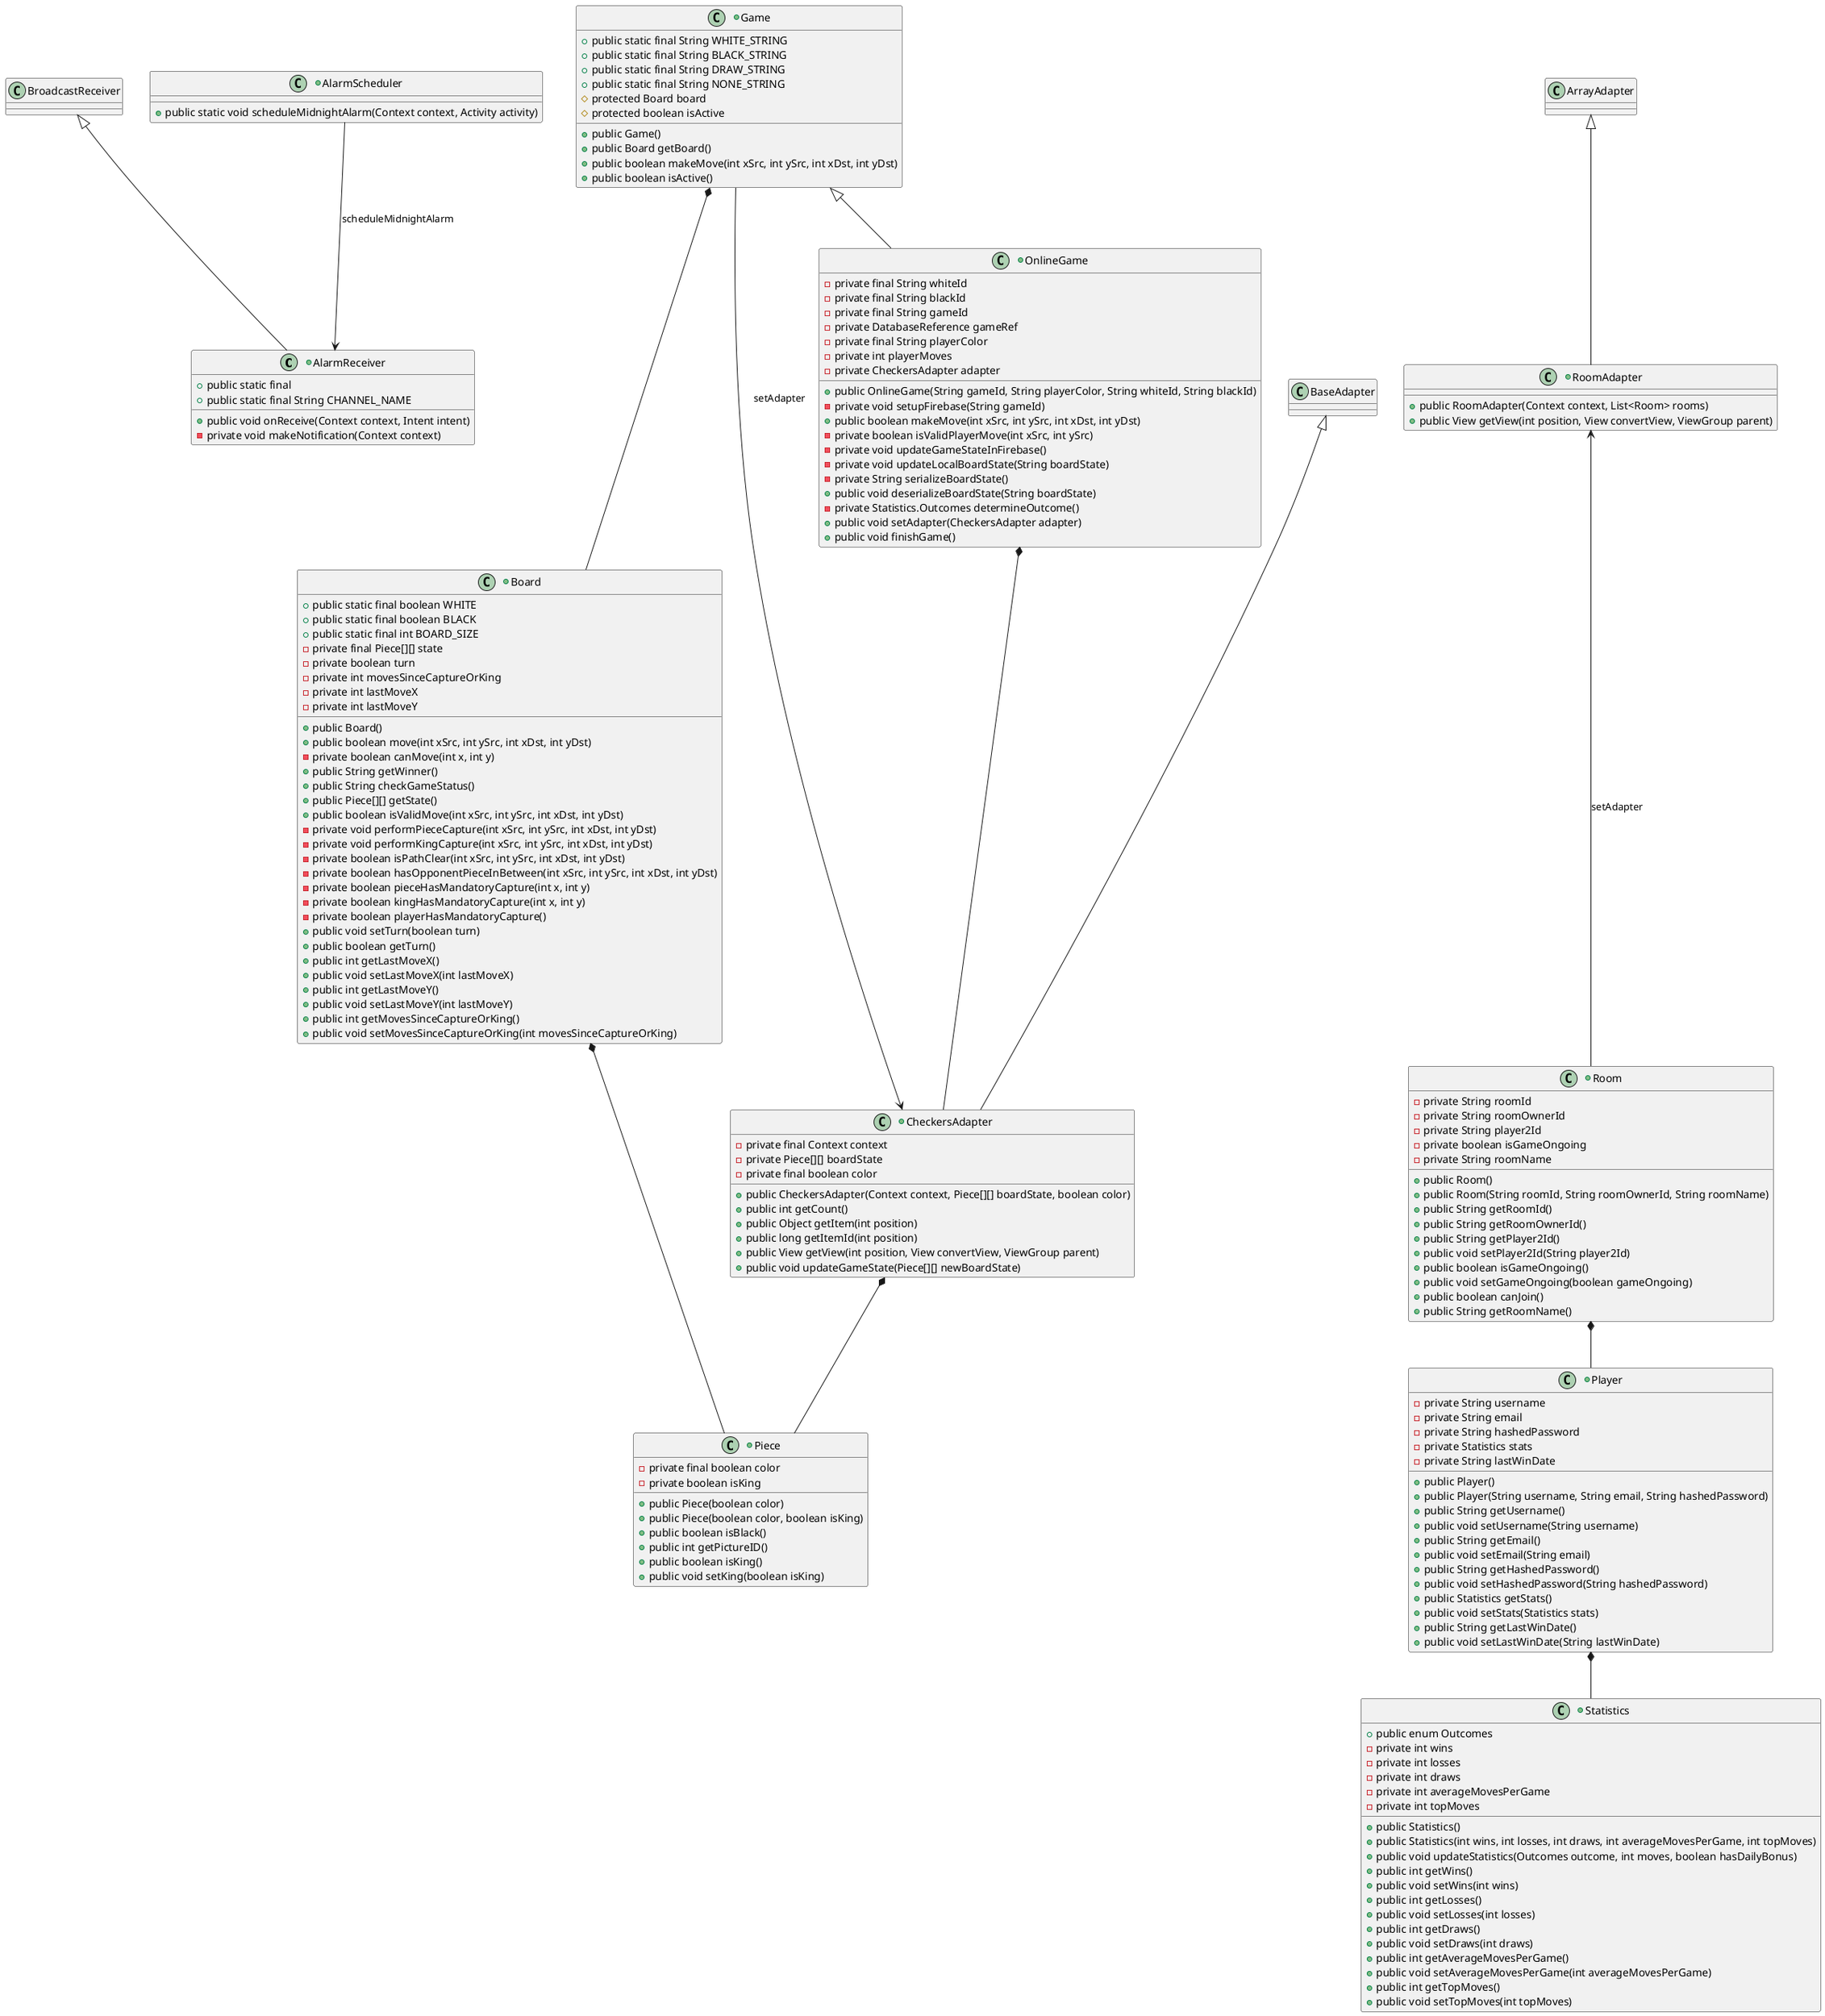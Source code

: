 @startuml
' https://plantuml.com/class-diagram

+class AlarmReceiver extends BroadcastReceiver
{
    +public static final
    +public static final String CHANNEL_NAME
    +public void onReceive(Context context, Intent intent)
    -private void makeNotification(Context context)
}

+class AlarmScheduler
{
    +public static void scheduleMidnightAlarm(Context context, Activity activity)
}

+class Board
{
    +public static final boolean WHITE
    +public static final boolean BLACK
    +public static final int BOARD_SIZE
    -private final Piece[][] state
    -private boolean turn
    -private int movesSinceCaptureOrKing
    -private int lastMoveX
    -private int lastMoveY
    +public Board()
    +public boolean move(int xSrc, int ySrc, int xDst, int yDst)
    -private boolean canMove(int x, int y)
    +public String getWinner()
    +public String checkGameStatus()
    +public Piece[][] getState()
    +public boolean isValidMove(int xSrc, int ySrc, int xDst, int yDst)
    -private void performPieceCapture(int xSrc, int ySrc, int xDst, int yDst)
    -private void performKingCapture(int xSrc, int ySrc, int xDst, int yDst)
    -private boolean isPathClear(int xSrc, int ySrc, int xDst, int yDst)
    -private boolean hasOpponentPieceInBetween(int xSrc, int ySrc, int xDst, int yDst)
    -private boolean pieceHasMandatoryCapture(int x, int y)
    -private boolean kingHasMandatoryCapture(int x, int y)
    -private boolean playerHasMandatoryCapture()
    +public void setTurn(boolean turn)
    +public boolean getTurn()
    +public int getLastMoveX()
    +public void setLastMoveX(int lastMoveX)
    +public int getLastMoveY()
    +public void setLastMoveY(int lastMoveY)
    +public int getMovesSinceCaptureOrKing()
    +public void setMovesSinceCaptureOrKing(int movesSinceCaptureOrKing)

}

+class CheckersAdapter extends BaseAdapter
{
    -private final Context context
    -private Piece[][] boardState
    -private final boolean color
    +public CheckersAdapter(Context context, Piece[][] boardState, boolean color)
    +public int getCount()
    +public Object getItem(int position)
    +public long getItemId(int position)
    +public View getView(int position, View convertView, ViewGroup parent)
    +public void updateGameState(Piece[][] newBoardState)
}

+class Game
{
    +public static final String WHITE_STRING
    +public static final String BLACK_STRING
    +public static final String DRAW_STRING
    +public static final String NONE_STRING
    #protected Board board
    #protected boolean isActive
    +public Game()
    +public Board getBoard()
    +public boolean makeMove(int xSrc, int ySrc, int xDst, int yDst)
    +public boolean isActive()
}

+class OnlineGame extends Game
{
    -private final String whiteId
    -private final String blackId
    -private final String gameId
    -private DatabaseReference gameRef
    -private final String playerColor
    -private int playerMoves
    -private CheckersAdapter adapter
    +public OnlineGame(String gameId, String playerColor, String whiteId, String blackId)
    -private void setupFirebase(String gameId)
    +public boolean makeMove(int xSrc, int ySrc, int xDst, int yDst)
    -private boolean isValidPlayerMove(int xSrc, int ySrc)
    -private void updateGameStateInFirebase()
    -private void updateLocalBoardState(String boardState)
    -private String serializeBoardState()
    +public void deserializeBoardState(String boardState)
    -private Statistics.Outcomes determineOutcome()
    +public void setAdapter(CheckersAdapter adapter)
    +public void finishGame()
}

+class Piece
{
    -private final boolean color
    -private boolean isKing
    +public Piece(boolean color)
    +public Piece(boolean color, boolean isKing)
    +public boolean isBlack()
    +public int getPictureID()
    +public boolean isKing()
    +public void setKing(boolean isKing)
}

+class Player
{
    -private String username
    -private String email
    -private String hashedPassword
    -private Statistics stats
    -private String lastWinDate
    +public Player()
    +public Player(String username, String email, String hashedPassword)
    +public String getUsername()
    +public void setUsername(String username)
    +public String getEmail()
    +public void setEmail(String email)
    +public String getHashedPassword()
    +public void setHashedPassword(String hashedPassword)
    +public Statistics getStats()
    +public void setStats(Statistics stats)
    +public String getLastWinDate()
    +public void setLastWinDate(String lastWinDate)
}

+class Room
{
    -private String roomId
    -private String roomOwnerId
    -private String player2Id
    -private boolean isGameOngoing
    -private String roomName
    +public Room()
    +public Room(String roomId, String roomOwnerId, String roomName)
    +public String getRoomId()
    +public String getRoomOwnerId()
    +public String getPlayer2Id()
    +public void setPlayer2Id(String player2Id)
    +public boolean isGameOngoing()
    +public void setGameOngoing(boolean gameOngoing)
    +public boolean canJoin()
    +public String getRoomName()
}

+class RoomAdapter extends ArrayAdapter
{
    +public RoomAdapter(Context context, List<Room> rooms)
    +public View getView(int position, View convertView, ViewGroup parent)
}

+class Statistics
{
    +public enum Outcomes
    -private int wins
    -private int losses
    -private int draws
    -private int averageMovesPerGame
    -private int topMoves
    +public Statistics()
    +public Statistics(int wins, int losses, int draws, int averageMovesPerGame, int topMoves)
    +public void updateStatistics(Outcomes outcome, int moves, boolean hasDailyBonus)
    +public int getWins()
    +public void setWins(int wins)
    +public int getLosses()
    +public void setLosses(int losses)
    +public int getDraws()
    +public void setDraws(int draws)
    +public int getAverageMovesPerGame()
    +public void setAverageMovesPerGame(int averageMovesPerGame)
    +public int getTopMoves()
    +public void setTopMoves(int topMoves)
}

Game *-- Board
Game --> CheckersAdapter : setAdapter
OnlineGame *-- CheckersAdapter
Room *-- Player
RoomAdapter <-- Room : setAdapter
AlarmScheduler --> AlarmReceiver : scheduleMidnightAlarm
Board *-- Piece
CheckersAdapter *-- Piece
Player *-- Statistics

@enduml
